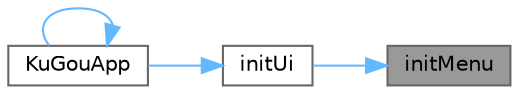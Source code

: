 digraph "initMenu"
{
 // LATEX_PDF_SIZE
  bgcolor="transparent";
  edge [fontname=Helvetica,fontsize=10,labelfontname=Helvetica,labelfontsize=10];
  node [fontname=Helvetica,fontsize=10,shape=box,height=0.2,width=0.4];
  rankdir="RL";
  Node1 [id="Node000001",label="initMenu",height=0.2,width=0.4,color="gray40", fillcolor="grey60", style="filled", fontcolor="black",tooltip="初始化菜单"];
  Node1 -> Node2 [id="edge1_Node000001_Node000002",dir="back",color="steelblue1",style="solid",tooltip=" "];
  Node2 [id="Node000002",label="initUi",height=0.2,width=0.4,color="grey40", fillcolor="white", style="filled",URL="$class_ku_gou_app.html#afba6e95967cc3eb25fd518f7bde6ec04",tooltip="初始化界面"];
  Node2 -> Node3 [id="edge2_Node000002_Node000003",dir="back",color="steelblue1",style="solid",tooltip=" "];
  Node3 [id="Node000003",label="KuGouApp",height=0.2,width=0.4,color="grey40", fillcolor="white", style="filled",URL="$class_ku_gou_app.html#af7467d6f774dc85cb961cd95c055f622",tooltip="构造函数"];
  Node3 -> Node3 [id="edge3_Node000003_Node000003",dir="back",color="steelblue1",style="solid",tooltip=" "];
}
